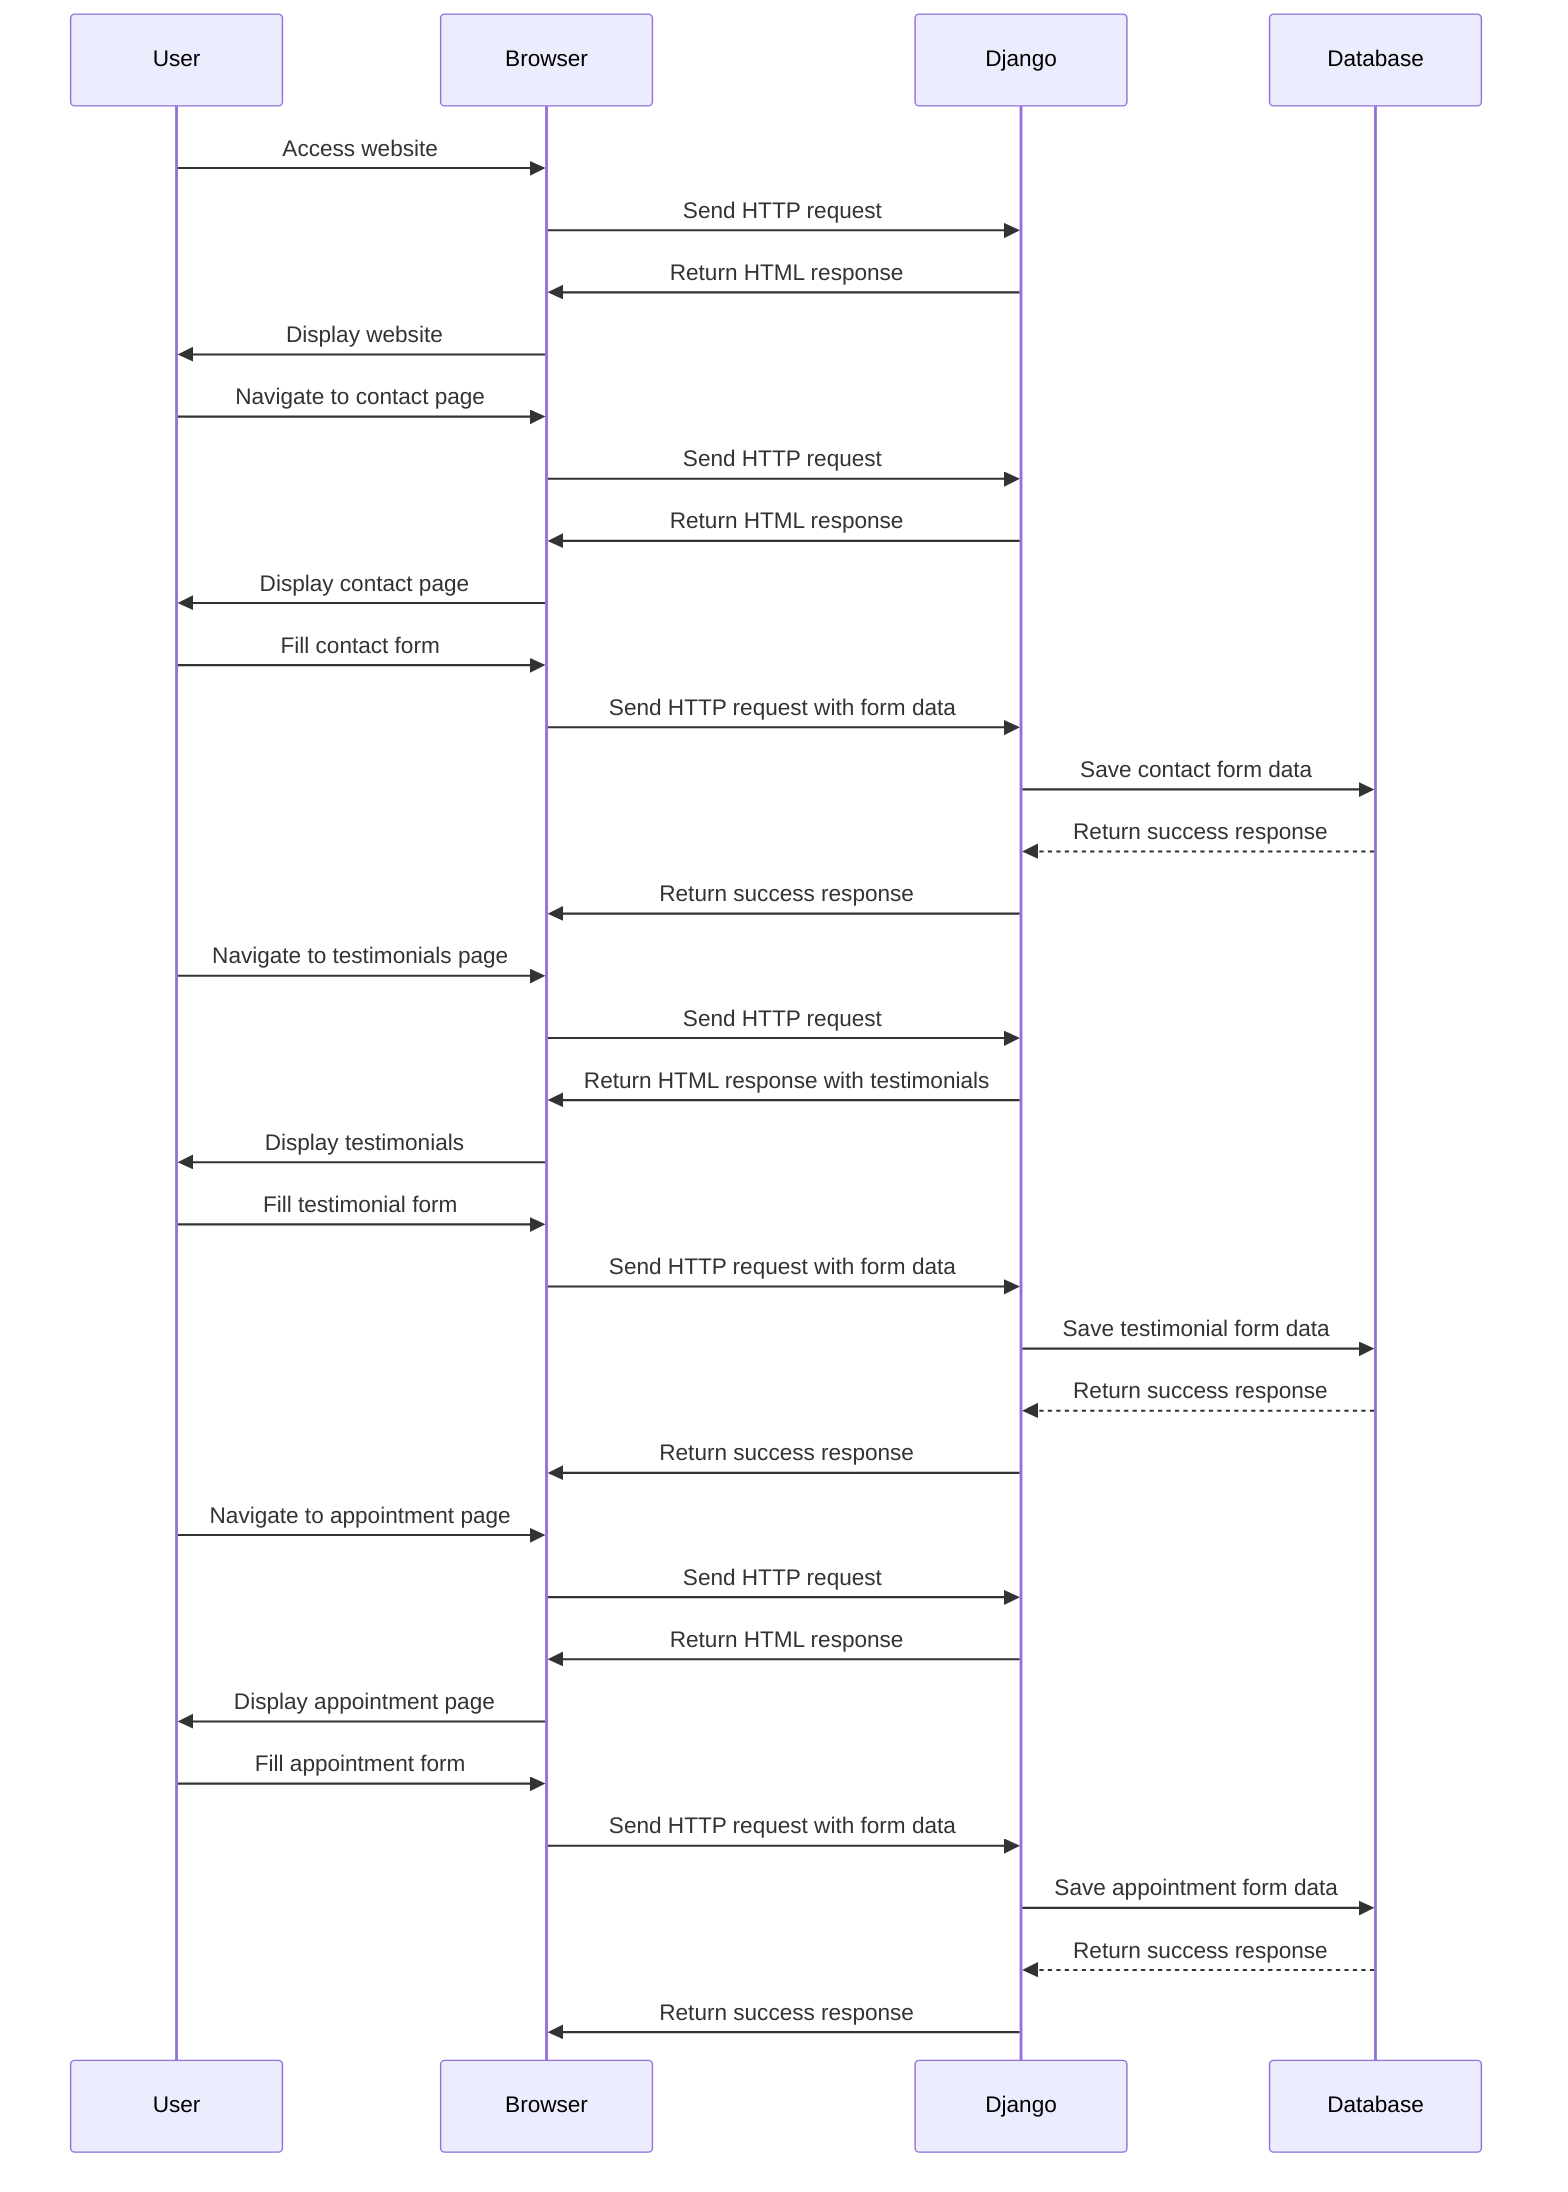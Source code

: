 sequenceDiagram
    participant User
    participant Browser
    participant Django
    participant Database
    
    User->>Browser: Access website
    Browser->>Django: Send HTTP request
    Django->>Browser: Return HTML response
    Browser->>User: Display website
    
    User->>Browser: Navigate to contact page
    Browser->>Django: Send HTTP request
    Django->>Browser: Return HTML response
    Browser->>User: Display contact page
    
    User->>Browser: Fill contact form
    Browser->>Django: Send HTTP request with form data
    Django->>Database: Save contact form data
    Database-->>Django: Return success response
    Django->>Browser: Return success response
    
    User->>Browser: Navigate to testimonials page
    Browser->>Django: Send HTTP request
    Django->>Browser: Return HTML response with testimonials
    Browser->>User: Display testimonials
    
    User->>Browser: Fill testimonial form
    Browser->>Django: Send HTTP request with form data
    Django->>Database: Save testimonial form data
    Database-->>Django: Return success response
    Django->>Browser: Return success response
    
    User->>Browser: Navigate to appointment page
    Browser->>Django: Send HTTP request
    Django->>Browser: Return HTML response
    Browser->>User: Display appointment page
    
    User->>Browser: Fill appointment form
    Browser->>Django: Send HTTP request with form data
    Django->>Database: Save appointment form data
    Database-->>Django: Return success response
    Django->>Browser: Return success response